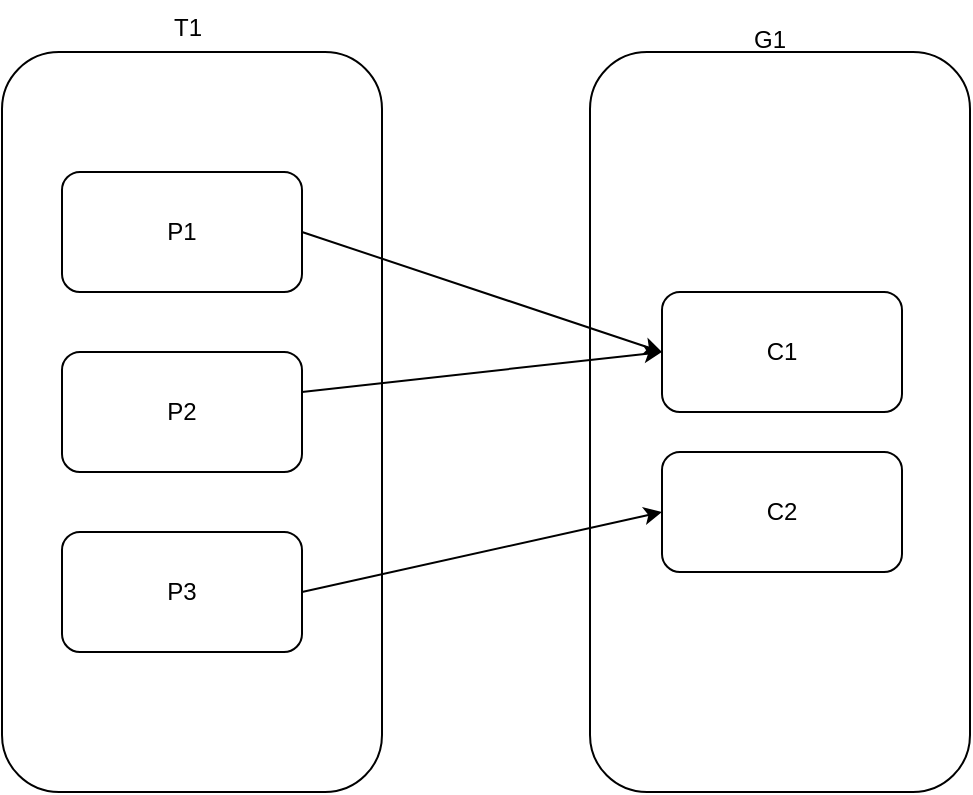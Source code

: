 <mxfile version="14.9.9" type="github">
  <diagram id="mvnlI0CF6DptBFekxJnQ" name="Page-1">
    <mxGraphModel dx="2062" dy="1122" grid="1" gridSize="10" guides="1" tooltips="1" connect="1" arrows="1" fold="1" page="1" pageScale="1" pageWidth="827" pageHeight="1169" math="0" shadow="0">
      <root>
        <mxCell id="0" />
        <mxCell id="1" parent="0" />
        <mxCell id="JOyRprKxDxlRCbM_P_Ux-16" value="" style="rounded=1;whiteSpace=wrap;html=1;" vertex="1" parent="1">
          <mxGeometry x="120" y="270" width="190" height="370" as="geometry" />
        </mxCell>
        <mxCell id="JOyRprKxDxlRCbM_P_Ux-15" value="" style="rounded=1;whiteSpace=wrap;html=1;" vertex="1" parent="1">
          <mxGeometry x="414" y="270" width="190" height="370" as="geometry" />
        </mxCell>
        <mxCell id="JOyRprKxDxlRCbM_P_Ux-1" value="P1" style="rounded=1;whiteSpace=wrap;html=1;" vertex="1" parent="1">
          <mxGeometry x="150" y="330" width="120" height="60" as="geometry" />
        </mxCell>
        <mxCell id="JOyRprKxDxlRCbM_P_Ux-3" value="P2" style="rounded=1;whiteSpace=wrap;html=1;" vertex="1" parent="1">
          <mxGeometry x="150" y="420" width="120" height="60" as="geometry" />
        </mxCell>
        <mxCell id="JOyRprKxDxlRCbM_P_Ux-4" value="P3" style="rounded=1;whiteSpace=wrap;html=1;" vertex="1" parent="1">
          <mxGeometry x="150" y="510" width="120" height="60" as="geometry" />
        </mxCell>
        <mxCell id="JOyRprKxDxlRCbM_P_Ux-5" value="C1" style="rounded=1;whiteSpace=wrap;html=1;" vertex="1" parent="1">
          <mxGeometry x="450" y="390" width="120" height="60" as="geometry" />
        </mxCell>
        <mxCell id="JOyRprKxDxlRCbM_P_Ux-6" value="C2" style="rounded=1;whiteSpace=wrap;html=1;" vertex="1" parent="1">
          <mxGeometry x="450" y="470" width="120" height="60" as="geometry" />
        </mxCell>
        <mxCell id="JOyRprKxDxlRCbM_P_Ux-12" value="" style="endArrow=classic;html=1;entryX=0;entryY=0.5;entryDx=0;entryDy=0;exitX=1;exitY=0.5;exitDx=0;exitDy=0;" edge="1" parent="1" source="JOyRprKxDxlRCbM_P_Ux-1" target="JOyRprKxDxlRCbM_P_Ux-5">
          <mxGeometry width="50" height="50" relative="1" as="geometry">
            <mxPoint x="280" y="290" as="sourcePoint" />
            <mxPoint x="330" y="240" as="targetPoint" />
          </mxGeometry>
        </mxCell>
        <mxCell id="JOyRprKxDxlRCbM_P_Ux-13" value="" style="endArrow=classic;html=1;exitX=1;exitY=0.5;exitDx=0;exitDy=0;" edge="1" parent="1">
          <mxGeometry width="50" height="50" relative="1" as="geometry">
            <mxPoint x="270" y="440" as="sourcePoint" />
            <mxPoint x="450" y="420" as="targetPoint" />
          </mxGeometry>
        </mxCell>
        <mxCell id="JOyRprKxDxlRCbM_P_Ux-14" value="" style="endArrow=classic;html=1;entryX=0;entryY=0.5;entryDx=0;entryDy=0;exitX=1;exitY=0.5;exitDx=0;exitDy=0;" edge="1" parent="1" source="JOyRprKxDxlRCbM_P_Ux-4" target="JOyRprKxDxlRCbM_P_Ux-6">
          <mxGeometry width="50" height="50" relative="1" as="geometry">
            <mxPoint x="290" y="380" as="sourcePoint" />
            <mxPoint x="470" y="440" as="targetPoint" />
          </mxGeometry>
        </mxCell>
        <mxCell id="JOyRprKxDxlRCbM_P_Ux-17" value="T1" style="text;strokeColor=none;fillColor=none;align=left;verticalAlign=top;spacingLeft=4;spacingRight=4;overflow=hidden;rotatable=0;points=[[0,0.5],[1,0.5]];portConstraint=eastwest;" vertex="1" parent="1">
          <mxGeometry x="200" y="244" width="60" height="26" as="geometry" />
        </mxCell>
        <mxCell id="JOyRprKxDxlRCbM_P_Ux-18" value="G1" style="text;strokeColor=none;fillColor=none;align=left;verticalAlign=top;spacingLeft=4;spacingRight=4;overflow=hidden;rotatable=0;points=[[0,0.5],[1,0.5]];portConstraint=eastwest;" vertex="1" parent="1">
          <mxGeometry x="490" y="250" width="80" height="20" as="geometry" />
        </mxCell>
      </root>
    </mxGraphModel>
  </diagram>
</mxfile>
